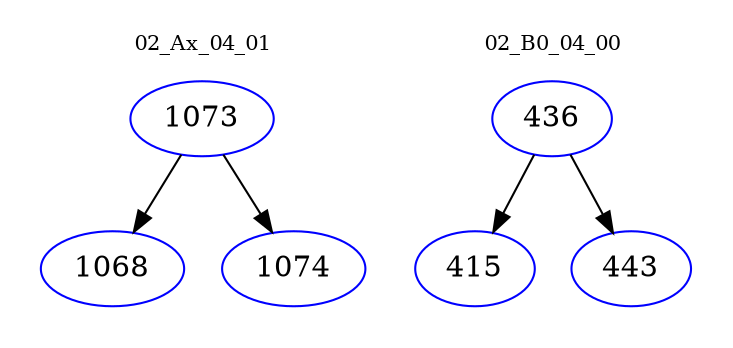 digraph{
subgraph cluster_0 {
color = white
label = "02_Ax_04_01";
fontsize=10;
T0_1073 [label="1073", color="blue"]
T0_1073 -> T0_1068 [color="black"]
T0_1068 [label="1068", color="blue"]
T0_1073 -> T0_1074 [color="black"]
T0_1074 [label="1074", color="blue"]
}
subgraph cluster_1 {
color = white
label = "02_B0_04_00";
fontsize=10;
T1_436 [label="436", color="blue"]
T1_436 -> T1_415 [color="black"]
T1_415 [label="415", color="blue"]
T1_436 -> T1_443 [color="black"]
T1_443 [label="443", color="blue"]
}
}
